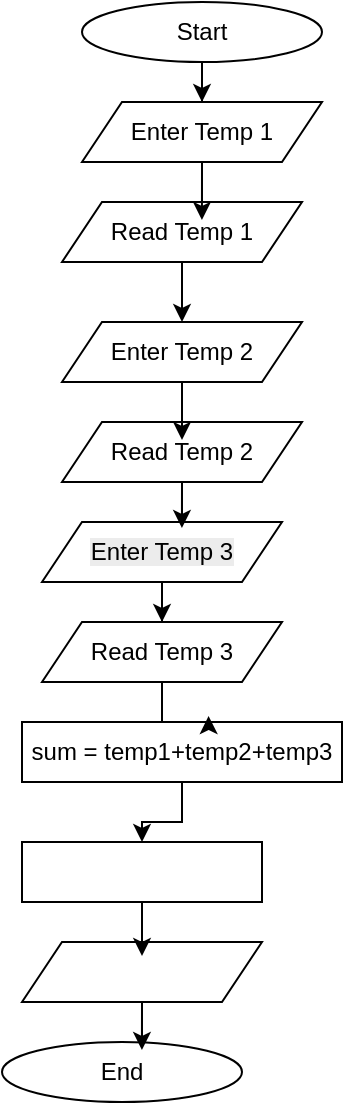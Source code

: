<mxfile version="27.0.9">
  <diagram name="Page-1" id="_l4OEMzcBCONSdaZu-op">
    <mxGraphModel dx="864" dy="444" grid="1" gridSize="10" guides="1" tooltips="1" connect="1" arrows="1" fold="1" page="1" pageScale="1" pageWidth="850" pageHeight="1100" math="0" shadow="0">
      <root>
        <mxCell id="0" />
        <mxCell id="1" parent="0" />
        <mxCell id="22TfEtCPh6xhHIKmJ_tt-5" style="edgeStyle=orthogonalEdgeStyle;rounded=0;orthogonalLoop=1;jettySize=auto;html=1;" parent="1" source="22TfEtCPh6xhHIKmJ_tt-1" target="22TfEtCPh6xhHIKmJ_tt-4" edge="1">
          <mxGeometry relative="1" as="geometry" />
        </mxCell>
        <mxCell id="22TfEtCPh6xhHIKmJ_tt-1" value="Start" style="ellipse;whiteSpace=wrap;html=1;" parent="1" vertex="1">
          <mxGeometry x="220" y="10" width="120" height="30" as="geometry" />
        </mxCell>
        <mxCell id="22TfEtCPh6xhHIKmJ_tt-2" value="End" style="ellipse;whiteSpace=wrap;html=1;" parent="1" vertex="1">
          <mxGeometry x="180" y="530" width="120" height="30" as="geometry" />
        </mxCell>
        <mxCell id="22TfEtCPh6xhHIKmJ_tt-22" style="edgeStyle=orthogonalEdgeStyle;rounded=0;orthogonalLoop=1;jettySize=auto;html=1;" parent="1" source="22TfEtCPh6xhHIKmJ_tt-3" target="22TfEtCPh6xhHIKmJ_tt-18" edge="1">
          <mxGeometry relative="1" as="geometry" />
        </mxCell>
        <mxCell id="22TfEtCPh6xhHIKmJ_tt-3" value="sum = temp1+temp2+temp3" style="rounded=0;whiteSpace=wrap;html=1;" parent="1" vertex="1">
          <mxGeometry x="190" y="370" width="160" height="30" as="geometry" />
        </mxCell>
        <mxCell id="22TfEtCPh6xhHIKmJ_tt-4" value="Enter Temp 1" style="shape=parallelogram;perimeter=parallelogramPerimeter;whiteSpace=wrap;html=1;fixedSize=1;" parent="1" vertex="1">
          <mxGeometry x="220" y="60" width="120" height="30" as="geometry" />
        </mxCell>
        <mxCell id="22TfEtCPh6xhHIKmJ_tt-9" style="edgeStyle=orthogonalEdgeStyle;rounded=0;orthogonalLoop=1;jettySize=auto;html=1;" parent="1" source="22TfEtCPh6xhHIKmJ_tt-6" target="22TfEtCPh6xhHIKmJ_tt-8" edge="1">
          <mxGeometry relative="1" as="geometry" />
        </mxCell>
        <mxCell id="22TfEtCPh6xhHIKmJ_tt-6" value="Read Temp 1" style="shape=parallelogram;perimeter=parallelogramPerimeter;whiteSpace=wrap;html=1;fixedSize=1;" parent="1" vertex="1">
          <mxGeometry x="210" y="110" width="120" height="30" as="geometry" />
        </mxCell>
        <mxCell id="22TfEtCPh6xhHIKmJ_tt-7" style="edgeStyle=orthogonalEdgeStyle;rounded=0;orthogonalLoop=1;jettySize=auto;html=1;entryX=0.583;entryY=0.3;entryDx=0;entryDy=0;entryPerimeter=0;" parent="1" source="22TfEtCPh6xhHIKmJ_tt-4" target="22TfEtCPh6xhHIKmJ_tt-6" edge="1">
          <mxGeometry relative="1" as="geometry" />
        </mxCell>
        <mxCell id="22TfEtCPh6xhHIKmJ_tt-8" value="Enter Temp 2" style="shape=parallelogram;perimeter=parallelogramPerimeter;whiteSpace=wrap;html=1;fixedSize=1;" parent="1" vertex="1">
          <mxGeometry x="210" y="170" width="120" height="30" as="geometry" />
        </mxCell>
        <mxCell id="22TfEtCPh6xhHIKmJ_tt-10" value="Read Temp 2" style="shape=parallelogram;perimeter=parallelogramPerimeter;whiteSpace=wrap;html=1;fixedSize=1;" parent="1" vertex="1">
          <mxGeometry x="210" y="220" width="120" height="30" as="geometry" />
        </mxCell>
        <mxCell id="22TfEtCPh6xhHIKmJ_tt-12" style="edgeStyle=orthogonalEdgeStyle;rounded=0;orthogonalLoop=1;jettySize=auto;html=1;entryX=0.5;entryY=0.3;entryDx=0;entryDy=0;entryPerimeter=0;" parent="1" source="22TfEtCPh6xhHIKmJ_tt-8" target="22TfEtCPh6xhHIKmJ_tt-10" edge="1">
          <mxGeometry relative="1" as="geometry" />
        </mxCell>
        <mxCell id="22TfEtCPh6xhHIKmJ_tt-16" style="edgeStyle=orthogonalEdgeStyle;rounded=0;orthogonalLoop=1;jettySize=auto;html=1;entryX=0.5;entryY=0;entryDx=0;entryDy=0;" parent="1" source="22TfEtCPh6xhHIKmJ_tt-13" target="22TfEtCPh6xhHIKmJ_tt-14" edge="1">
          <mxGeometry relative="1" as="geometry" />
        </mxCell>
        <mxCell id="22TfEtCPh6xhHIKmJ_tt-13" value="&lt;br&gt;&lt;span style=&quot;color: rgb(0, 0, 0); font-family: Helvetica; font-size: 12px; font-style: normal; font-variant-ligatures: normal; font-variant-caps: normal; font-weight: 400; letter-spacing: normal; orphans: 2; text-align: center; text-indent: 0px; text-transform: none; widows: 2; word-spacing: 0px; -webkit-text-stroke-width: 0px; white-space: normal; background-color: rgb(236, 236, 236); text-decoration-thickness: initial; text-decoration-style: initial; text-decoration-color: initial; float: none; display: inline !important;&quot;&gt;Enter Temp 3&lt;/span&gt;&lt;br&gt;&lt;div&gt;&lt;span style=&quot;color: rgb(0, 0, 0); font-family: Helvetica; font-size: 12px; font-style: normal; font-variant-ligatures: normal; font-variant-caps: normal; font-weight: 400; letter-spacing: normal; orphans: 2; text-align: center; text-indent: 0px; text-transform: none; widows: 2; word-spacing: 0px; -webkit-text-stroke-width: 0px; white-space: normal; background-color: rgb(236, 236, 236); text-decoration-thickness: initial; text-decoration-style: initial; text-decoration-color: initial; float: none; display: inline !important;&quot;&gt;&lt;br&gt;&lt;/span&gt;&lt;/div&gt;" style="shape=parallelogram;perimeter=parallelogramPerimeter;whiteSpace=wrap;html=1;fixedSize=1;" parent="1" vertex="1">
          <mxGeometry x="200" y="270" width="120" height="30" as="geometry" />
        </mxCell>
        <mxCell id="22TfEtCPh6xhHIKmJ_tt-14" value="Read Temp 3" style="shape=parallelogram;perimeter=parallelogramPerimeter;whiteSpace=wrap;html=1;fixedSize=1;" parent="1" vertex="1">
          <mxGeometry x="200" y="320" width="120" height="30" as="geometry" />
        </mxCell>
        <mxCell id="22TfEtCPh6xhHIKmJ_tt-15" style="edgeStyle=orthogonalEdgeStyle;rounded=0;orthogonalLoop=1;jettySize=auto;html=1;entryX=0.583;entryY=0.1;entryDx=0;entryDy=0;entryPerimeter=0;" parent="1" source="22TfEtCPh6xhHIKmJ_tt-10" target="22TfEtCPh6xhHIKmJ_tt-13" edge="1">
          <mxGeometry relative="1" as="geometry" />
        </mxCell>
        <mxCell id="22TfEtCPh6xhHIKmJ_tt-17" style="edgeStyle=orthogonalEdgeStyle;rounded=0;orthogonalLoop=1;jettySize=auto;html=1;entryX=0.583;entryY=-0.1;entryDx=0;entryDy=0;entryPerimeter=0;" parent="1" source="22TfEtCPh6xhHIKmJ_tt-14" target="22TfEtCPh6xhHIKmJ_tt-3" edge="1">
          <mxGeometry relative="1" as="geometry" />
        </mxCell>
        <mxCell id="22TfEtCPh6xhHIKmJ_tt-18" value="" style="rounded=0;whiteSpace=wrap;html=1;" parent="1" vertex="1">
          <mxGeometry x="190" y="430" width="120" height="30" as="geometry" />
        </mxCell>
        <mxCell id="22TfEtCPh6xhHIKmJ_tt-21" value="" style="shape=parallelogram;perimeter=parallelogramPerimeter;whiteSpace=wrap;html=1;fixedSize=1;" parent="1" vertex="1">
          <mxGeometry x="190" y="480" width="120" height="30" as="geometry" />
        </mxCell>
        <mxCell id="22TfEtCPh6xhHIKmJ_tt-23" style="edgeStyle=orthogonalEdgeStyle;rounded=0;orthogonalLoop=1;jettySize=auto;html=1;entryX=0.5;entryY=0.233;entryDx=0;entryDy=0;entryPerimeter=0;" parent="1" source="22TfEtCPh6xhHIKmJ_tt-18" target="22TfEtCPh6xhHIKmJ_tt-21" edge="1">
          <mxGeometry relative="1" as="geometry" />
        </mxCell>
        <mxCell id="22TfEtCPh6xhHIKmJ_tt-24" style="edgeStyle=orthogonalEdgeStyle;rounded=0;orthogonalLoop=1;jettySize=auto;html=1;entryX=0.583;entryY=0.133;entryDx=0;entryDy=0;entryPerimeter=0;" parent="1" source="22TfEtCPh6xhHIKmJ_tt-21" target="22TfEtCPh6xhHIKmJ_tt-2" edge="1">
          <mxGeometry relative="1" as="geometry" />
        </mxCell>
      </root>
    </mxGraphModel>
  </diagram>
</mxfile>
